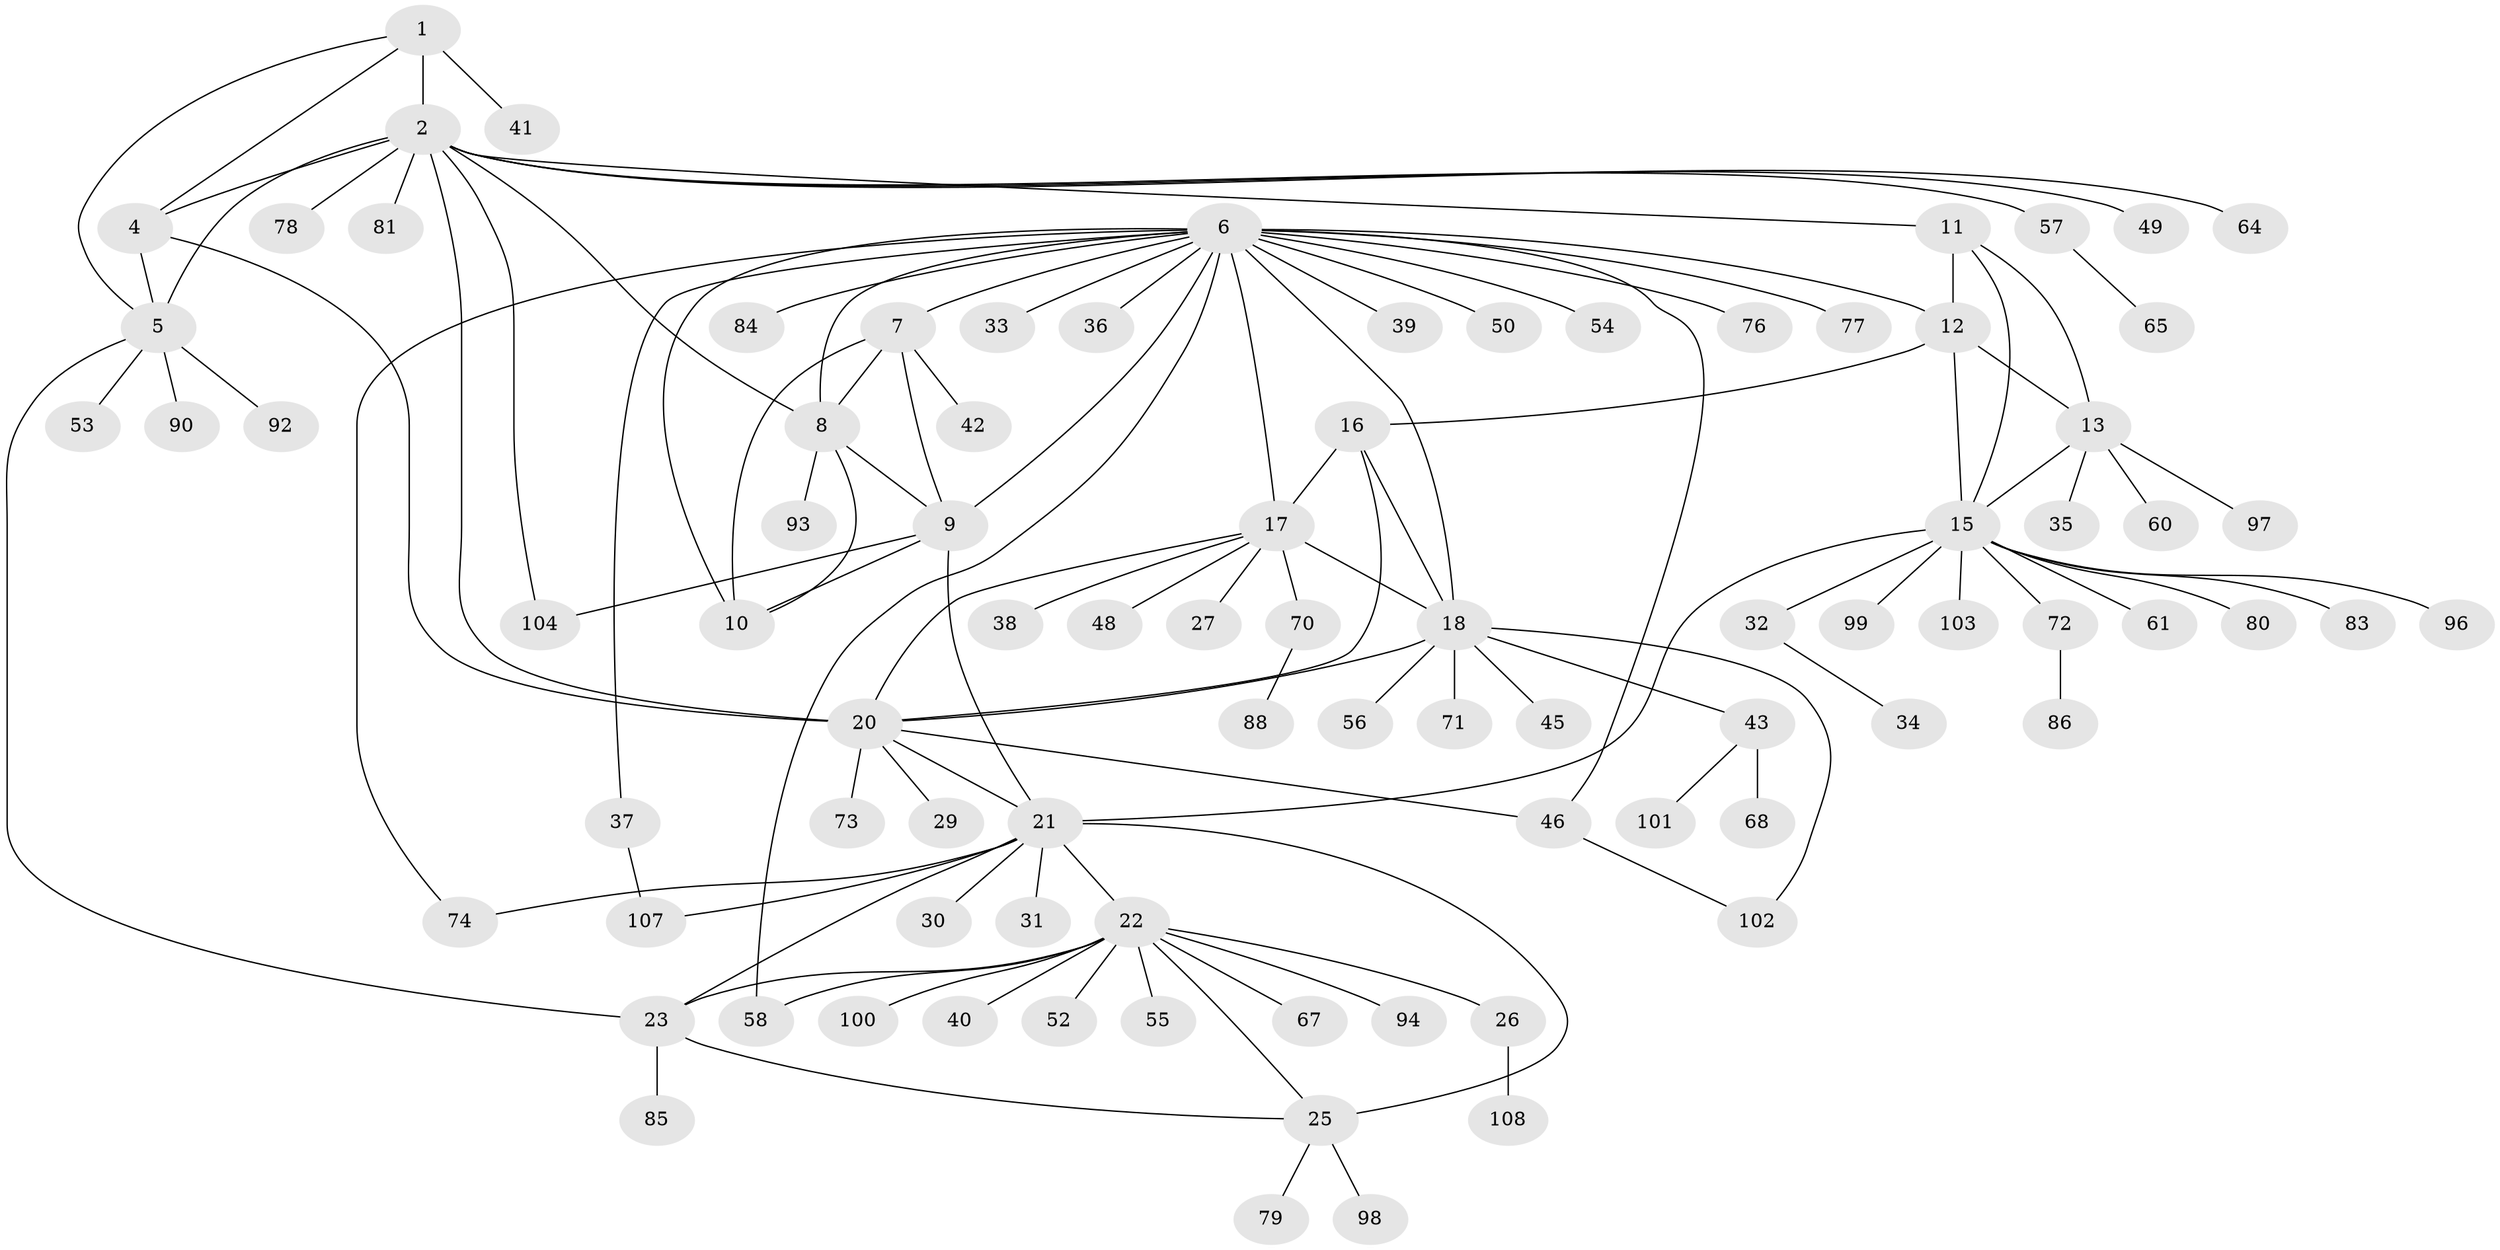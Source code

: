 // Generated by graph-tools (version 1.1) at 2025/52/02/27/25 19:52:13]
// undirected, 87 vertices, 118 edges
graph export_dot {
graph [start="1"]
  node [color=gray90,style=filled];
  1 [super="+95"];
  2 [super="+3"];
  4 [super="+28"];
  5 [super="+105"];
  6 [super="+75"];
  7 [super="+66"];
  8 [super="+62"];
  9;
  10 [super="+63"];
  11;
  12 [super="+14"];
  13 [super="+109"];
  15 [super="+91"];
  16;
  17 [super="+19"];
  18 [super="+51"];
  20 [super="+82"];
  21 [super="+24"];
  22 [super="+59"];
  23 [super="+44"];
  25;
  26;
  27;
  29;
  30;
  31;
  32;
  33;
  34;
  35;
  36;
  37 [super="+47"];
  38 [super="+106"];
  39;
  40;
  41;
  42;
  43 [super="+69"];
  45;
  46;
  48;
  49;
  50;
  52;
  53;
  54;
  55;
  56;
  57;
  58;
  60;
  61;
  64;
  65;
  67;
  68;
  70 [super="+89"];
  71;
  72;
  73;
  74;
  76;
  77;
  78;
  79;
  80;
  81;
  83;
  84 [super="+87"];
  85;
  86;
  88;
  90;
  92;
  93;
  94;
  96;
  97;
  98;
  99;
  100;
  101;
  102;
  103;
  104;
  107;
  108;
  1 -- 2 [weight=2];
  1 -- 4;
  1 -- 5;
  1 -- 41;
  2 -- 4 [weight=2];
  2 -- 5 [weight=2];
  2 -- 8;
  2 -- 49;
  2 -- 57;
  2 -- 78;
  2 -- 64;
  2 -- 104;
  2 -- 11;
  2 -- 81;
  2 -- 20 [weight=2];
  4 -- 5;
  4 -- 20;
  5 -- 23;
  5 -- 53;
  5 -- 90;
  5 -- 92;
  6 -- 7;
  6 -- 8;
  6 -- 9;
  6 -- 10;
  6 -- 12;
  6 -- 33;
  6 -- 36;
  6 -- 37;
  6 -- 39;
  6 -- 46;
  6 -- 50;
  6 -- 54;
  6 -- 58;
  6 -- 74;
  6 -- 76;
  6 -- 77;
  6 -- 84;
  6 -- 17;
  6 -- 18;
  7 -- 8;
  7 -- 9;
  7 -- 10;
  7 -- 42;
  8 -- 9;
  8 -- 10;
  8 -- 93;
  9 -- 10;
  9 -- 21;
  9 -- 104;
  11 -- 12 [weight=2];
  11 -- 13;
  11 -- 15;
  12 -- 13 [weight=2];
  12 -- 15 [weight=2];
  12 -- 16;
  13 -- 15;
  13 -- 35;
  13 -- 60;
  13 -- 97;
  15 -- 21;
  15 -- 32;
  15 -- 61;
  15 -- 72;
  15 -- 80;
  15 -- 83;
  15 -- 96;
  15 -- 103;
  15 -- 99;
  16 -- 17 [weight=2];
  16 -- 18;
  16 -- 20;
  17 -- 18 [weight=2];
  17 -- 20 [weight=2];
  17 -- 38;
  17 -- 70;
  17 -- 48;
  17 -- 27;
  18 -- 20;
  18 -- 43;
  18 -- 45;
  18 -- 56;
  18 -- 71;
  18 -- 102;
  20 -- 29;
  20 -- 46;
  20 -- 73;
  20 -- 21;
  21 -- 22 [weight=2];
  21 -- 23 [weight=2];
  21 -- 25 [weight=2];
  21 -- 30;
  21 -- 31;
  21 -- 74;
  21 -- 107;
  22 -- 23;
  22 -- 25;
  22 -- 26;
  22 -- 40;
  22 -- 52;
  22 -- 55;
  22 -- 58;
  22 -- 67;
  22 -- 94;
  22 -- 100;
  23 -- 25;
  23 -- 85;
  25 -- 79;
  25 -- 98;
  26 -- 108;
  32 -- 34;
  37 -- 107;
  43 -- 68;
  43 -- 101;
  46 -- 102;
  57 -- 65;
  70 -- 88;
  72 -- 86;
}
